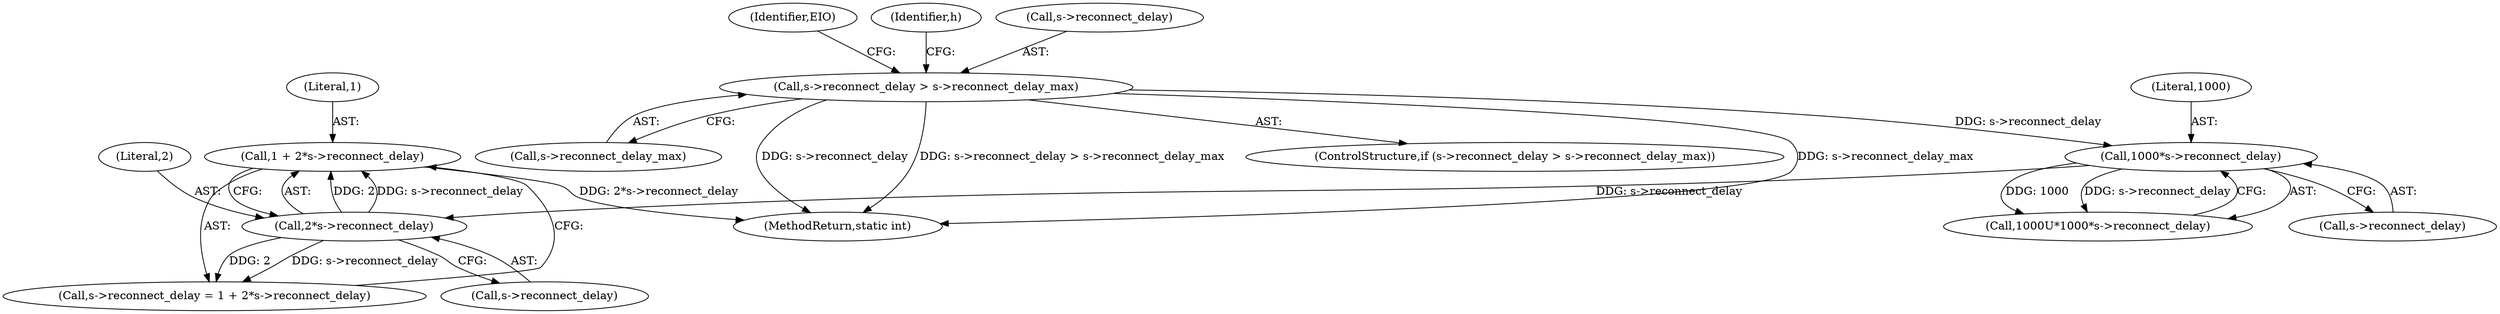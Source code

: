 digraph "0_FFmpeg_2a05c8f813de6f2278827734bf8102291e7484aa_4@API" {
"1000312" [label="(Call,1 + 2*s->reconnect_delay)"];
"1000314" [label="(Call,2*s->reconnect_delay)"];
"1000303" [label="(Call,1000*s->reconnect_delay)"];
"1000281" [label="(Call,s->reconnect_delay > s->reconnect_delay_max)"];
"1000304" [label="(Literal,1000)"];
"1000305" [label="(Call,s->reconnect_delay)"];
"1000281" [label="(Call,s->reconnect_delay > s->reconnect_delay_max)"];
"1000290" [label="(Identifier,EIO)"];
"1000352" [label="(MethodReturn,static int)"];
"1000301" [label="(Call,1000U*1000*s->reconnect_delay)"];
"1000292" [label="(Identifier,h)"];
"1000280" [label="(ControlStructure,if (s->reconnect_delay > s->reconnect_delay_max))"];
"1000316" [label="(Call,s->reconnect_delay)"];
"1000303" [label="(Call,1000*s->reconnect_delay)"];
"1000314" [label="(Call,2*s->reconnect_delay)"];
"1000313" [label="(Literal,1)"];
"1000312" [label="(Call,1 + 2*s->reconnect_delay)"];
"1000315" [label="(Literal,2)"];
"1000308" [label="(Call,s->reconnect_delay = 1 + 2*s->reconnect_delay)"];
"1000282" [label="(Call,s->reconnect_delay)"];
"1000285" [label="(Call,s->reconnect_delay_max)"];
"1000312" -> "1000308"  [label="AST: "];
"1000312" -> "1000314"  [label="CFG: "];
"1000313" -> "1000312"  [label="AST: "];
"1000314" -> "1000312"  [label="AST: "];
"1000308" -> "1000312"  [label="CFG: "];
"1000312" -> "1000352"  [label="DDG: 2*s->reconnect_delay"];
"1000314" -> "1000312"  [label="DDG: 2"];
"1000314" -> "1000312"  [label="DDG: s->reconnect_delay"];
"1000314" -> "1000316"  [label="CFG: "];
"1000315" -> "1000314"  [label="AST: "];
"1000316" -> "1000314"  [label="AST: "];
"1000314" -> "1000308"  [label="DDG: 2"];
"1000314" -> "1000308"  [label="DDG: s->reconnect_delay"];
"1000303" -> "1000314"  [label="DDG: s->reconnect_delay"];
"1000303" -> "1000301"  [label="AST: "];
"1000303" -> "1000305"  [label="CFG: "];
"1000304" -> "1000303"  [label="AST: "];
"1000305" -> "1000303"  [label="AST: "];
"1000301" -> "1000303"  [label="CFG: "];
"1000303" -> "1000301"  [label="DDG: 1000"];
"1000303" -> "1000301"  [label="DDG: s->reconnect_delay"];
"1000281" -> "1000303"  [label="DDG: s->reconnect_delay"];
"1000281" -> "1000280"  [label="AST: "];
"1000281" -> "1000285"  [label="CFG: "];
"1000282" -> "1000281"  [label="AST: "];
"1000285" -> "1000281"  [label="AST: "];
"1000290" -> "1000281"  [label="CFG: "];
"1000292" -> "1000281"  [label="CFG: "];
"1000281" -> "1000352"  [label="DDG: s->reconnect_delay_max"];
"1000281" -> "1000352"  [label="DDG: s->reconnect_delay"];
"1000281" -> "1000352"  [label="DDG: s->reconnect_delay > s->reconnect_delay_max"];
}

